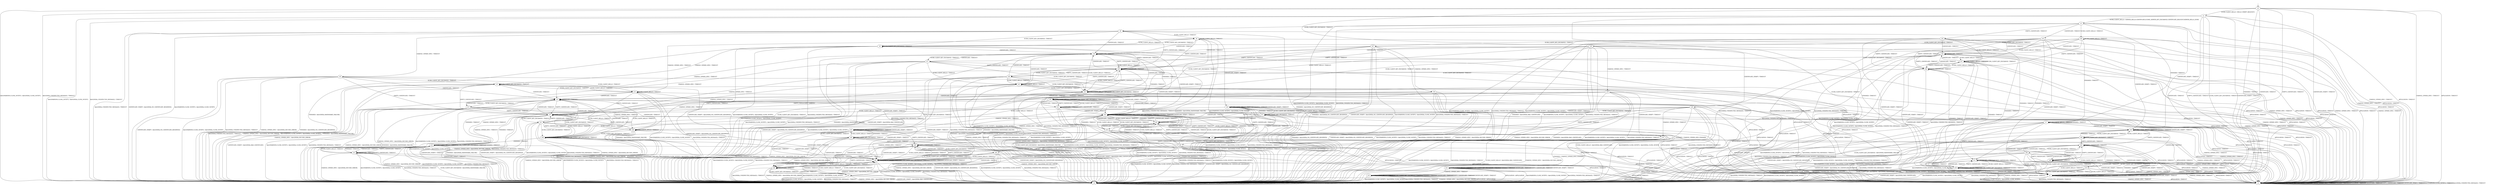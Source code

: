 digraph h7 {
s0 [label="s0"];
s1 [label="s1"];
s2 [label="s2"];
s3 [label="s3"];
s4 [label="s4"];
s5 [label="s5"];
s6 [label="s6"];
s7 [label="s7"];
s23 [label="s23"];
s34 [label="s34"];
s35 [label="s35"];
s56 [label="s56"];
s8 [label="s8"];
s9 [label="s9"];
s10 [label="s10"];
s11 [label="s11"];
s16 [label="s16"];
s26 [label="s26"];
s36 [label="s36"];
s44 [label="s44"];
s47 [label="s47"];
s48 [label="s48"];
s49 [label="s49"];
s57 [label="s57"];
s58 [label="s58"];
s61 [label="s61"];
s12 [label="s12"];
s13 [label="s13"];
s14 [label="s14"];
s17 [label="s17"];
s18 [label="s18"];
s20 [label="s20"];
s24 [label="s24"];
s29 [label="s29"];
s30 [label="s30"];
s37 [label="s37"];
s41 [label="s41"];
s42 [label="s42"];
s50 [label="s50"];
s54 [label="s54"];
s55 [label="s55"];
s64 [label="s64"];
s15 [label="s15"];
s19 [label="s19"];
s22 [label="s22"];
s25 [label="s25"];
s27 [label="s27"];
s31 [label="s31"];
s32 [label="s32"];
s38 [label="s38"];
s39 [label="s39"];
s43 [label="s43"];
s45 [label="s45"];
s51 [label="s51"];
s59 [label="s59"];
s21 [label="s21"];
s28 [label="s28"];
s33 [label="s33"];
s40 [label="s40"];
s46 [label="s46"];
s52 [label="s52"];
s60 [label="s60"];
s62 [label="s62"];
s53 [label="s53"];
s63 [label="s63"];
s0 -> s1 [label="ECDH_CLIENT_HELLO / HELLO_VERIFY_REQUEST+"];
s0 -> s2 [label="ECDH_CLIENT_KEY_EXCHANGE / TIMEOUT"];
s0 -> s3 [label="CHANGE_CIPHER_SPEC / TIMEOUT"];
s0 -> s2 [label="FINISHED / TIMEOUT"];
s0 -> s3 [label="APPLICATION / TIMEOUT"];
s0 -> s2 [label="CERTIFICATE / TIMEOUT"];
s0 -> s2 [label="EMPTY_CERTIFICATE / TIMEOUT"];
s0 -> s2 [label="CERTIFICATE_VERIFY / TIMEOUT"];
s0 -> s4 [label="Alert(WARNING,CLOSE_NOTIFY) / Alert(FATAL,CLOSE_NOTIFY)"];
s0 -> s4 [label="Alert(FATAL,UNEXPECTED_MESSAGE) / TIMEOUT"];
s1 -> s5 [label="ECDH_CLIENT_HELLO / SERVER_HELLO,CERTIFICATE,ECDHE_SERVER_KEY_EXCHANGE,CERTIFICATE_REQUEST,SERVER_HELLO_DONE"];
s1 -> s2 [label="ECDH_CLIENT_KEY_EXCHANGE / TIMEOUT"];
s1 -> s3 [label="CHANGE_CIPHER_SPEC / TIMEOUT"];
s1 -> s2 [label="FINISHED / TIMEOUT"];
s1 -> s3 [label="APPLICATION / TIMEOUT"];
s1 -> s2 [label="CERTIFICATE / TIMEOUT"];
s1 -> s2 [label="EMPTY_CERTIFICATE / TIMEOUT"];
s1 -> s2 [label="CERTIFICATE_VERIFY / TIMEOUT"];
s1 -> s4 [label="Alert(WARNING,CLOSE_NOTIFY) / Alert(FATAL,CLOSE_NOTIFY)"];
s1 -> s4 [label="Alert(FATAL,UNEXPECTED_MESSAGE) / TIMEOUT"];
s2 -> s2 [label="ECDH_CLIENT_HELLO / TIMEOUT"];
s2 -> s2 [label="ECDH_CLIENT_KEY_EXCHANGE / TIMEOUT"];
s2 -> s3 [label="CHANGE_CIPHER_SPEC / TIMEOUT"];
s2 -> s2 [label="FINISHED / TIMEOUT"];
s2 -> s3 [label="APPLICATION / TIMEOUT"];
s2 -> s2 [label="CERTIFICATE / TIMEOUT"];
s2 -> s2 [label="EMPTY_CERTIFICATE / TIMEOUT"];
s2 -> s2 [label="CERTIFICATE_VERIFY / TIMEOUT"];
s2 -> s4 [label="Alert(WARNING,CLOSE_NOTIFY) / Alert(FATAL,CLOSE_NOTIFY)"];
s2 -> s4 [label="Alert(FATAL,UNEXPECTED_MESSAGE) / TIMEOUT"];
s3 -> s3 [label="ECDH_CLIENT_HELLO / TIMEOUT"];
s3 -> s3 [label="ECDH_CLIENT_KEY_EXCHANGE / TIMEOUT"];
s3 -> s3 [label="CHANGE_CIPHER_SPEC / TIMEOUT"];
s3 -> s3 [label="FINISHED / TIMEOUT"];
s3 -> s3 [label="APPLICATION / TIMEOUT"];
s3 -> s3 [label="CERTIFICATE / TIMEOUT"];
s3 -> s3 [label="EMPTY_CERTIFICATE / TIMEOUT"];
s3 -> s3 [label="CERTIFICATE_VERIFY / TIMEOUT"];
s3 -> s3 [label="Alert(WARNING,CLOSE_NOTIFY) / TIMEOUT"];
s3 -> s3 [label="Alert(FATAL,UNEXPECTED_MESSAGE) / TIMEOUT"];
s4 -> s4 [label="ECDH_CLIENT_HELLO / SOCKET_CLOSED"];
s4 -> s4 [label="ECDH_CLIENT_KEY_EXCHANGE / SOCKET_CLOSED"];
s4 -> s4 [label="CHANGE_CIPHER_SPEC / SOCKET_CLOSED"];
s4 -> s4 [label="FINISHED / SOCKET_CLOSED"];
s4 -> s4 [label="APPLICATION / SOCKET_CLOSED"];
s4 -> s4 [label="CERTIFICATE / SOCKET_CLOSED"];
s4 -> s4 [label="EMPTY_CERTIFICATE / SOCKET_CLOSED"];
s4 -> s4 [label="CERTIFICATE_VERIFY / SOCKET_CLOSED"];
s4 -> s4 [label="Alert(WARNING,CLOSE_NOTIFY) / SOCKET_CLOSED"];
s4 -> s4 [label="Alert(FATAL,UNEXPECTED_MESSAGE) / SOCKET_CLOSED"];
s5 -> s56 [label="ECDH_CLIENT_HELLO / TIMEOUT"];
s5 -> s6 [label="ECDH_CLIENT_KEY_EXCHANGE / TIMEOUT"];
s5 -> s3 [label="CHANGE_CIPHER_SPEC / TIMEOUT"];
s5 -> s7 [label="FINISHED / TIMEOUT"];
s5 -> s3 [label="APPLICATION / TIMEOUT"];
s5 -> s23 [label="CERTIFICATE / TIMEOUT"];
s5 -> s34 [label="EMPTY_CERTIFICATE / TIMEOUT"];
s5 -> s35 [label="CERTIFICATE_VERIFY / TIMEOUT"];
s5 -> s4 [label="Alert(WARNING,CLOSE_NOTIFY) / Alert(FATAL,CLOSE_NOTIFY)"];
s5 -> s4 [label="Alert(FATAL,UNEXPECTED_MESSAGE) / TIMEOUT"];
s6 -> s8 [label="ECDH_CLIENT_HELLO / TIMEOUT"];
s6 -> s9 [label="ECDH_CLIENT_KEY_EXCHANGE / TIMEOUT"];
s6 -> s10 [label="CHANGE_CIPHER_SPEC / TIMEOUT"];
s6 -> s4 [label="FINISHED / Alert(FATAL,NO_CERTIFICATE_RESERVED)"];
s6 -> s3 [label="APPLICATION / TIMEOUT"];
s6 -> s16 [label="CERTIFICATE / TIMEOUT"];
s6 -> s36 [label="EMPTY_CERTIFICATE / TIMEOUT"];
s6 -> s4 [label="CERTIFICATE_VERIFY / Alert(FATAL,NO_CERTIFICATE_RESERVED)"];
s6 -> s4 [label="Alert(WARNING,CLOSE_NOTIFY) / Alert(FATAL,CLOSE_NOTIFY)"];
s6 -> s4 [label="Alert(FATAL,UNEXPECTED_MESSAGE) / TIMEOUT"];
s7 -> s7 [label="ECDH_CLIENT_HELLO / TIMEOUT"];
s7 -> s4 [label="ECDH_CLIENT_KEY_EXCHANGE / Alert(FATAL,HANDSHAKE_FAILURE)"];
s7 -> s3 [label="CHANGE_CIPHER_SPEC / TIMEOUT"];
s7 -> s7 [label="FINISHED / TIMEOUT"];
s7 -> s3 [label="APPLICATION / TIMEOUT"];
s7 -> s11 [label="CERTIFICATE / TIMEOUT"];
s7 -> s11 [label="EMPTY_CERTIFICATE / TIMEOUT"];
s7 -> s35 [label="CERTIFICATE_VERIFY / TIMEOUT"];
s7 -> s4 [label="Alert(WARNING,CLOSE_NOTIFY) / Alert(FATAL,CLOSE_NOTIFY)"];
s7 -> s4 [label="Alert(FATAL,UNEXPECTED_MESSAGE) / TIMEOUT"];
s23 -> s57 [label="ECDH_CLIENT_HELLO / TIMEOUT"];
s23 -> s26 [label="ECDH_CLIENT_KEY_EXCHANGE / TIMEOUT"];
s23 -> s3 [label="CHANGE_CIPHER_SPEC / TIMEOUT"];
s23 -> s18 [label="FINISHED / TIMEOUT"];
s23 -> s3 [label="APPLICATION / TIMEOUT"];
s23 -> s44 [label="CERTIFICATE / TIMEOUT"];
s23 -> s58 [label="EMPTY_CERTIFICATE / TIMEOUT"];
s23 -> s2 [label="CERTIFICATE_VERIFY / TIMEOUT"];
s23 -> s4 [label="Alert(WARNING,CLOSE_NOTIFY) / Alert(FATAL,CLOSE_NOTIFY)"];
s23 -> s4 [label="Alert(FATAL,UNEXPECTED_MESSAGE) / TIMEOUT"];
s34 -> s57 [label="ECDH_CLIENT_HELLO / TIMEOUT"];
s34 -> s47 [label="ECDH_CLIENT_KEY_EXCHANGE / TIMEOUT"];
s34 -> s3 [label="CHANGE_CIPHER_SPEC / TIMEOUT"];
s34 -> s18 [label="FINISHED / TIMEOUT"];
s34 -> s3 [label="APPLICATION / TIMEOUT"];
s34 -> s44 [label="CERTIFICATE / TIMEOUT"];
s34 -> s58 [label="EMPTY_CERTIFICATE / TIMEOUT"];
s34 -> s2 [label="CERTIFICATE_VERIFY / TIMEOUT"];
s34 -> s4 [label="Alert(WARNING,CLOSE_NOTIFY) / Alert(FATAL,CLOSE_NOTIFY)"];
s34 -> s4 [label="Alert(FATAL,UNEXPECTED_MESSAGE) / TIMEOUT"];
s35 -> s35 [label="ECDH_CLIENT_HELLO / TIMEOUT"];
s35 -> s48 [label="ECDH_CLIENT_KEY_EXCHANGE / TIMEOUT"];
s35 -> s3 [label="CHANGE_CIPHER_SPEC / TIMEOUT"];
s35 -> s35 [label="FINISHED / TIMEOUT"];
s35 -> s3 [label="APPLICATION / TIMEOUT"];
s35 -> s49 [label="CERTIFICATE / TIMEOUT"];
s35 -> s61 [label="EMPTY_CERTIFICATE / TIMEOUT"];
s35 -> s35 [label="CERTIFICATE_VERIFY / TIMEOUT"];
s35 -> s4 [label="Alert(WARNING,CLOSE_NOTIFY) / Alert(FATAL,CLOSE_NOTIFY)"];
s35 -> s4 [label="Alert(FATAL,UNEXPECTED_MESSAGE) / TIMEOUT"];
s56 -> s56 [label="ECDH_CLIENT_HELLO / TIMEOUT"];
s56 -> s9 [label="ECDH_CLIENT_KEY_EXCHANGE / TIMEOUT"];
s56 -> s3 [label="CHANGE_CIPHER_SPEC / TIMEOUT"];
s56 -> s7 [label="FINISHED / TIMEOUT"];
s56 -> s3 [label="APPLICATION / TIMEOUT"];
s56 -> s44 [label="CERTIFICATE / TIMEOUT"];
s56 -> s58 [label="EMPTY_CERTIFICATE / TIMEOUT"];
s56 -> s35 [label="CERTIFICATE_VERIFY / TIMEOUT"];
s56 -> s4 [label="Alert(WARNING,CLOSE_NOTIFY) / Alert(FATAL,CLOSE_NOTIFY)"];
s56 -> s4 [label="Alert(FATAL,UNEXPECTED_MESSAGE) / TIMEOUT"];
s8 -> s8 [label="ECDH_CLIENT_HELLO / TIMEOUT"];
s8 -> s9 [label="ECDH_CLIENT_KEY_EXCHANGE / TIMEOUT"];
s8 -> s12 [label="CHANGE_CIPHER_SPEC / TIMEOUT"];
s8 -> s4 [label="FINISHED / Alert(FATAL,HANDSHAKE_FAILURE)"];
s8 -> s3 [label="APPLICATION / TIMEOUT"];
s8 -> s16 [label="CERTIFICATE / TIMEOUT"];
s8 -> s36 [label="EMPTY_CERTIFICATE / TIMEOUT"];
s8 -> s24 [label="CERTIFICATE_VERIFY / TIMEOUT"];
s8 -> s4 [label="Alert(WARNING,CLOSE_NOTIFY) / Alert(FATAL,CLOSE_NOTIFY)"];
s8 -> s4 [label="Alert(FATAL,UNEXPECTED_MESSAGE) / TIMEOUT"];
s9 -> s8 [label="ECDH_CLIENT_HELLO / TIMEOUT"];
s9 -> s9 [label="ECDH_CLIENT_KEY_EXCHANGE / TIMEOUT"];
s9 -> s13 [label="CHANGE_CIPHER_SPEC / TIMEOUT"];
s9 -> s4 [label="FINISHED / Alert(FATAL,HANDSHAKE_FAILURE)"];
s9 -> s3 [label="APPLICATION / TIMEOUT"];
s9 -> s16 [label="CERTIFICATE / TIMEOUT"];
s9 -> s36 [label="EMPTY_CERTIFICATE / TIMEOUT"];
s9 -> s4 [label="CERTIFICATE_VERIFY / Alert(FATAL,NO_CERTIFICATE_RESERVED)"];
s9 -> s4 [label="Alert(WARNING,CLOSE_NOTIFY) / Alert(FATAL,CLOSE_NOTIFY)"];
s9 -> s4 [label="Alert(FATAL,UNEXPECTED_MESSAGE) / TIMEOUT"];
s10 -> s12 [label="ECDH_CLIENT_HELLO / TIMEOUT"];
s10 -> s13 [label="ECDH_CLIENT_KEY_EXCHANGE / TIMEOUT"];
s10 -> s4 [label="CHANGE_CIPHER_SPEC / Alert(FATAL,DECODE_ERROR)"];
s10 -> s4 [label="FINISHED / Alert(FATAL,NO_CERTIFICATE_RESERVED)"];
s10 -> s3 [label="APPLICATION / TIMEOUT"];
s10 -> s14 [label="CERTIFICATE / TIMEOUT"];
s10 -> s37 [label="EMPTY_CERTIFICATE / TIMEOUT"];
s10 -> s4 [label="CERTIFICATE_VERIFY / Alert(FATAL,NO_CERTIFICATE_RESERVED)"];
s10 -> s4 [label="Alert(WARNING,CLOSE_NOTIFY) / Alert(FATAL,CLOSE_NOTIFY)"];
s10 -> s4 [label="Alert(FATAL,UNEXPECTED_MESSAGE) / TIMEOUT"];
s11 -> s18 [label="ECDH_CLIENT_HELLO / TIMEOUT"];
s11 -> s4 [label="ECDH_CLIENT_KEY_EXCHANGE / Alert(FATAL,HANDSHAKE_FAILURE)"];
s11 -> s3 [label="CHANGE_CIPHER_SPEC / TIMEOUT"];
s11 -> s18 [label="FINISHED / TIMEOUT"];
s11 -> s3 [label="APPLICATION / TIMEOUT"];
s11 -> s11 [label="CERTIFICATE / TIMEOUT"];
s11 -> s11 [label="EMPTY_CERTIFICATE / TIMEOUT"];
s11 -> s2 [label="CERTIFICATE_VERIFY / TIMEOUT"];
s11 -> s4 [label="Alert(WARNING,CLOSE_NOTIFY) / Alert(FATAL,CLOSE_NOTIFY)"];
s11 -> s4 [label="Alert(FATAL,UNEXPECTED_MESSAGE) / TIMEOUT"];
s16 -> s41 [label="ECDH_CLIENT_HELLO / TIMEOUT"];
s16 -> s17 [label="ECDH_CLIENT_KEY_EXCHANGE / TIMEOUT"];
s16 -> s14 [label="CHANGE_CIPHER_SPEC / TIMEOUT"];
s16 -> s20 [label="FINISHED / TIMEOUT"];
s16 -> s3 [label="APPLICATION / TIMEOUT"];
s16 -> s16 [label="CERTIFICATE / TIMEOUT"];
s16 -> s36 [label="EMPTY_CERTIFICATE / TIMEOUT"];
s16 -> s42 [label="CERTIFICATE_VERIFY / TIMEOUT"];
s16 -> s4 [label="Alert(WARNING,CLOSE_NOTIFY) / Alert(FATAL,CLOSE_NOTIFY)"];
s16 -> s4 [label="Alert(FATAL,UNEXPECTED_MESSAGE) / TIMEOUT"];
s26 -> s43 [label="ECDH_CLIENT_HELLO / TIMEOUT"];
s26 -> s41 [label="ECDH_CLIENT_KEY_EXCHANGE / TIMEOUT"];
s26 -> s29 [label="CHANGE_CIPHER_SPEC / TIMEOUT"];
s26 -> s4 [label="FINISHED / Alert(FATAL,BAD_CERTIFICATE)"];
s26 -> s3 [label="APPLICATION / TIMEOUT"];
s26 -> s16 [label="CERTIFICATE / TIMEOUT"];
s26 -> s36 [label="EMPTY_CERTIFICATE / TIMEOUT"];
s26 -> s30 [label="CERTIFICATE_VERIFY / TIMEOUT"];
s26 -> s4 [label="Alert(WARNING,CLOSE_NOTIFY) / Alert(FATAL,CLOSE_NOTIFY)"];
s26 -> s4 [label="Alert(FATAL,UNEXPECTED_MESSAGE) / TIMEOUT"];
s36 -> s41 [label="ECDH_CLIENT_HELLO / TIMEOUT"];
s36 -> s50 [label="ECDH_CLIENT_KEY_EXCHANGE / TIMEOUT"];
s36 -> s37 [label="CHANGE_CIPHER_SPEC / TIMEOUT"];
s36 -> s20 [label="FINISHED / TIMEOUT"];
s36 -> s3 [label="APPLICATION / TIMEOUT"];
s36 -> s16 [label="CERTIFICATE / TIMEOUT"];
s36 -> s36 [label="EMPTY_CERTIFICATE / TIMEOUT"];
s36 -> s42 [label="CERTIFICATE_VERIFY / TIMEOUT"];
s36 -> s4 [label="Alert(WARNING,CLOSE_NOTIFY) / Alert(FATAL,CLOSE_NOTIFY)"];
s36 -> s4 [label="Alert(FATAL,UNEXPECTED_MESSAGE) / TIMEOUT"];
s44 -> s57 [label="ECDH_CLIENT_HELLO / TIMEOUT"];
s44 -> s17 [label="ECDH_CLIENT_KEY_EXCHANGE / TIMEOUT"];
s44 -> s3 [label="CHANGE_CIPHER_SPEC / TIMEOUT"];
s44 -> s18 [label="FINISHED / TIMEOUT"];
s44 -> s3 [label="APPLICATION / TIMEOUT"];
s44 -> s44 [label="CERTIFICATE / TIMEOUT"];
s44 -> s58 [label="EMPTY_CERTIFICATE / TIMEOUT"];
s44 -> s2 [label="CERTIFICATE_VERIFY / TIMEOUT"];
s44 -> s4 [label="Alert(WARNING,CLOSE_NOTIFY) / Alert(FATAL,CLOSE_NOTIFY)"];
s44 -> s4 [label="Alert(FATAL,UNEXPECTED_MESSAGE) / TIMEOUT"];
s47 -> s43 [label="ECDH_CLIENT_HELLO / TIMEOUT"];
s47 -> s41 [label="ECDH_CLIENT_KEY_EXCHANGE / TIMEOUT"];
s47 -> s54 [label="CHANGE_CIPHER_SPEC / TIMEOUT"];
s47 -> s4 [label="FINISHED / Alert(FATAL,NO_CERTIFICATE_RESERVED)"];
s47 -> s3 [label="APPLICATION / TIMEOUT"];
s47 -> s16 [label="CERTIFICATE / TIMEOUT"];
s47 -> s36 [label="EMPTY_CERTIFICATE / TIMEOUT"];
s47 -> s4 [label="CERTIFICATE_VERIFY / Alert(FATAL,NO_CERTIFICATE_RESERVED)"];
s47 -> s4 [label="Alert(WARNING,CLOSE_NOTIFY) / Alert(FATAL,CLOSE_NOTIFY)"];
s47 -> s4 [label="Alert(FATAL,UNEXPECTED_MESSAGE) / TIMEOUT"];
s48 -> s35 [label="ECDH_CLIENT_HELLO / TIMEOUT"];
s48 -> s48 [label="ECDH_CLIENT_KEY_EXCHANGE / TIMEOUT"];
s48 -> s3 [label="CHANGE_CIPHER_SPEC / TIMEOUT"];
s48 -> s35 [label="FINISHED / TIMEOUT"];
s48 -> s3 [label="APPLICATION / TIMEOUT"];
s48 -> s49 [label="CERTIFICATE / TIMEOUT"];
s48 -> s61 [label="EMPTY_CERTIFICATE / TIMEOUT"];
s48 -> s4 [label="CERTIFICATE_VERIFY / Alert(FATAL,NO_CERTIFICATE_RESERVED)"];
s48 -> s4 [label="Alert(WARNING,CLOSE_NOTIFY) / Alert(FATAL,CLOSE_NOTIFY)"];
s48 -> s4 [label="Alert(FATAL,UNEXPECTED_MESSAGE) / TIMEOUT"];
s49 -> s2 [label="ECDH_CLIENT_HELLO / TIMEOUT"];
s49 -> s55 [label="ECDH_CLIENT_KEY_EXCHANGE / TIMEOUT"];
s49 -> s3 [label="CHANGE_CIPHER_SPEC / TIMEOUT"];
s49 -> s2 [label="FINISHED / TIMEOUT"];
s49 -> s3 [label="APPLICATION / TIMEOUT"];
s49 -> s49 [label="CERTIFICATE / TIMEOUT"];
s49 -> s61 [label="EMPTY_CERTIFICATE / TIMEOUT"];
s49 -> s2 [label="CERTIFICATE_VERIFY / TIMEOUT"];
s49 -> s4 [label="Alert(WARNING,CLOSE_NOTIFY) / Alert(FATAL,CLOSE_NOTIFY)"];
s49 -> s4 [label="Alert(FATAL,UNEXPECTED_MESSAGE) / TIMEOUT"];
s57 -> s57 [label="ECDH_CLIENT_HELLO / TIMEOUT"];
s57 -> s57 [label="ECDH_CLIENT_KEY_EXCHANGE / TIMEOUT"];
s57 -> s3 [label="CHANGE_CIPHER_SPEC / TIMEOUT"];
s57 -> s18 [label="FINISHED / TIMEOUT"];
s57 -> s3 [label="APPLICATION / TIMEOUT"];
s57 -> s44 [label="CERTIFICATE / TIMEOUT"];
s57 -> s58 [label="EMPTY_CERTIFICATE / TIMEOUT"];
s57 -> s2 [label="CERTIFICATE_VERIFY / TIMEOUT"];
s57 -> s4 [label="Alert(WARNING,CLOSE_NOTIFY) / Alert(FATAL,CLOSE_NOTIFY)"];
s57 -> s4 [label="Alert(FATAL,UNEXPECTED_MESSAGE) / TIMEOUT"];
s58 -> s57 [label="ECDH_CLIENT_HELLO / TIMEOUT"];
s58 -> s50 [label="ECDH_CLIENT_KEY_EXCHANGE / TIMEOUT"];
s58 -> s3 [label="CHANGE_CIPHER_SPEC / TIMEOUT"];
s58 -> s18 [label="FINISHED / TIMEOUT"];
s58 -> s3 [label="APPLICATION / TIMEOUT"];
s58 -> s44 [label="CERTIFICATE / TIMEOUT"];
s58 -> s58 [label="EMPTY_CERTIFICATE / TIMEOUT"];
s58 -> s2 [label="CERTIFICATE_VERIFY / TIMEOUT"];
s58 -> s4 [label="Alert(WARNING,CLOSE_NOTIFY) / Alert(FATAL,CLOSE_NOTIFY)"];
s58 -> s4 [label="Alert(FATAL,UNEXPECTED_MESSAGE) / TIMEOUT"];
s61 -> s2 [label="ECDH_CLIENT_HELLO / TIMEOUT"];
s61 -> s64 [label="ECDH_CLIENT_KEY_EXCHANGE / TIMEOUT"];
s61 -> s3 [label="CHANGE_CIPHER_SPEC / TIMEOUT"];
s61 -> s2 [label="FINISHED / TIMEOUT"];
s61 -> s3 [label="APPLICATION / TIMEOUT"];
s61 -> s49 [label="CERTIFICATE / TIMEOUT"];
s61 -> s61 [label="EMPTY_CERTIFICATE / TIMEOUT"];
s61 -> s2 [label="CERTIFICATE_VERIFY / TIMEOUT"];
s61 -> s4 [label="Alert(WARNING,CLOSE_NOTIFY) / Alert(FATAL,CLOSE_NOTIFY)"];
s61 -> s4 [label="Alert(FATAL,UNEXPECTED_MESSAGE) / TIMEOUT"];
s12 -> s12 [label="ECDH_CLIENT_HELLO / TIMEOUT"];
s12 -> s13 [label="ECDH_CLIENT_KEY_EXCHANGE / TIMEOUT"];
s12 -> s4 [label="CHANGE_CIPHER_SPEC / Alert(FATAL,DECODE_ERROR)"];
s12 -> s4 [label="FINISHED / Alert(FATAL,HANDSHAKE_FAILURE)"];
s12 -> s3 [label="APPLICATION / TIMEOUT"];
s12 -> s14 [label="CERTIFICATE / TIMEOUT"];
s12 -> s37 [label="EMPTY_CERTIFICATE / TIMEOUT"];
s12 -> s25 [label="CERTIFICATE_VERIFY / TIMEOUT"];
s12 -> s4 [label="Alert(WARNING,CLOSE_NOTIFY) / Alert(FATAL,CLOSE_NOTIFY)"];
s12 -> s4 [label="Alert(FATAL,UNEXPECTED_MESSAGE) / TIMEOUT"];
s13 -> s12 [label="ECDH_CLIENT_HELLO / TIMEOUT"];
s13 -> s13 [label="ECDH_CLIENT_KEY_EXCHANGE / TIMEOUT"];
s13 -> s4 [label="CHANGE_CIPHER_SPEC / Alert(FATAL,DECODE_ERROR)"];
s13 -> s4 [label="FINISHED / Alert(FATAL,HANDSHAKE_FAILURE)"];
s13 -> s3 [label="APPLICATION / TIMEOUT"];
s13 -> s14 [label="CERTIFICATE / TIMEOUT"];
s13 -> s37 [label="EMPTY_CERTIFICATE / TIMEOUT"];
s13 -> s4 [label="CERTIFICATE_VERIFY / Alert(FATAL,NO_CERTIFICATE_RESERVED)"];
s13 -> s4 [label="Alert(WARNING,CLOSE_NOTIFY) / Alert(FATAL,CLOSE_NOTIFY)"];
s13 -> s4 [label="Alert(FATAL,UNEXPECTED_MESSAGE) / TIMEOUT"];
s14 -> s38 [label="ECDH_CLIENT_HELLO / TIMEOUT"];
s14 -> s15 [label="ECDH_CLIENT_KEY_EXCHANGE / TIMEOUT"];
s14 -> s4 [label="CHANGE_CIPHER_SPEC / Alert(FATAL,DECODE_ERROR)"];
s14 -> s19 [label="FINISHED / TIMEOUT"];
s14 -> s3 [label="APPLICATION / TIMEOUT"];
s14 -> s14 [label="CERTIFICATE / TIMEOUT"];
s14 -> s37 [label="EMPTY_CERTIFICATE / TIMEOUT"];
s14 -> s39 [label="CERTIFICATE_VERIFY / TIMEOUT"];
s14 -> s4 [label="Alert(WARNING,CLOSE_NOTIFY) / Alert(FATAL,CLOSE_NOTIFY)"];
s14 -> s4 [label="Alert(FATAL,UNEXPECTED_MESSAGE) / TIMEOUT"];
s17 -> s43 [label="ECDH_CLIENT_HELLO / TIMEOUT"];
s17 -> s41 [label="ECDH_CLIENT_KEY_EXCHANGE / TIMEOUT"];
s17 -> s15 [label="CHANGE_CIPHER_SPEC / TIMEOUT"];
s17 -> s4 [label="FINISHED / Alert(FATAL,HANDSHAKE_FAILURE)"];
s17 -> s3 [label="APPLICATION / TIMEOUT"];
s17 -> s16 [label="CERTIFICATE / TIMEOUT"];
s17 -> s36 [label="EMPTY_CERTIFICATE / TIMEOUT"];
s17 -> s4 [label="CERTIFICATE_VERIFY / Alert(FATAL,BAD_CERTIFICATE)"];
s17 -> s4 [label="Alert(WARNING,CLOSE_NOTIFY) / Alert(FATAL,CLOSE_NOTIFY)"];
s17 -> s4 [label="Alert(FATAL,UNEXPECTED_MESSAGE) / TIMEOUT"];
s18 -> s18 [label="ECDH_CLIENT_HELLO / TIMEOUT"];
s18 -> s18 [label="ECDH_CLIENT_KEY_EXCHANGE / TIMEOUT"];
s18 -> s3 [label="CHANGE_CIPHER_SPEC / TIMEOUT"];
s18 -> s18 [label="FINISHED / TIMEOUT"];
s18 -> s3 [label="APPLICATION / TIMEOUT"];
s18 -> s11 [label="CERTIFICATE / TIMEOUT"];
s18 -> s11 [label="EMPTY_CERTIFICATE / TIMEOUT"];
s18 -> s2 [label="CERTIFICATE_VERIFY / TIMEOUT"];
s18 -> s4 [label="Alert(WARNING,CLOSE_NOTIFY) / Alert(FATAL,CLOSE_NOTIFY)"];
s18 -> s4 [label="Alert(FATAL,UNEXPECTED_MESSAGE) / TIMEOUT"];
s20 -> s20 [label="ECDH_CLIENT_HELLO / TIMEOUT"];
s20 -> s20 [label="ECDH_CLIENT_KEY_EXCHANGE / TIMEOUT"];
s20 -> s19 [label="CHANGE_CIPHER_SPEC / TIMEOUT"];
s20 -> s20 [label="FINISHED / TIMEOUT"];
s20 -> s3 [label="APPLICATION / TIMEOUT"];
s20 -> s22 [label="CERTIFICATE / TIMEOUT"];
s20 -> s22 [label="EMPTY_CERTIFICATE / TIMEOUT"];
s20 -> s42 [label="CERTIFICATE_VERIFY / TIMEOUT"];
s20 -> s4 [label="Alert(WARNING,CLOSE_NOTIFY) / Alert(FATAL,CLOSE_NOTIFY)"];
s20 -> s4 [label="Alert(FATAL,UNEXPECTED_MESSAGE) / TIMEOUT"];
s24 -> s24 [label="ECDH_CLIENT_HELLO / TIMEOUT"];
s24 -> s27 [label="ECDH_CLIENT_KEY_EXCHANGE / TIMEOUT"];
s24 -> s25 [label="CHANGE_CIPHER_SPEC / TIMEOUT"];
s24 -> s24 [label="FINISHED / TIMEOUT"];
s24 -> s3 [label="APPLICATION / TIMEOUT"];
s24 -> s45 [label="CERTIFICATE / TIMEOUT"];
s24 -> s59 [label="EMPTY_CERTIFICATE / TIMEOUT"];
s24 -> s24 [label="CERTIFICATE_VERIFY / TIMEOUT"];
s24 -> s4 [label="Alert(WARNING,CLOSE_NOTIFY) / Alert(FATAL,CLOSE_NOTIFY)"];
s24 -> s4 [label="Alert(FATAL,UNEXPECTED_MESSAGE) / TIMEOUT"];
s29 -> s40 [label="ECDH_CLIENT_HELLO / TIMEOUT"];
s29 -> s38 [label="ECDH_CLIENT_KEY_EXCHANGE / TIMEOUT"];
s29 -> s4 [label="CHANGE_CIPHER_SPEC / Alert(FATAL,DECODE_ERROR)"];
s29 -> s4 [label="FINISHED / Alert(FATAL,BAD_CERTIFICATE)"];
s29 -> s3 [label="APPLICATION / TIMEOUT"];
s29 -> s14 [label="CERTIFICATE / TIMEOUT"];
s29 -> s37 [label="EMPTY_CERTIFICATE / TIMEOUT"];
s29 -> s31 [label="CERTIFICATE_VERIFY / TIMEOUT"];
s29 -> s4 [label="Alert(WARNING,CLOSE_NOTIFY) / Alert(FATAL,CLOSE_NOTIFY)"];
s29 -> s4 [label="Alert(FATAL,UNEXPECTED_MESSAGE) / TIMEOUT"];
s30 -> s4 [label="ECDH_CLIENT_HELLO / Alert(FATAL,BAD_CERTIFICATE)"];
s30 -> s42 [label="ECDH_CLIENT_KEY_EXCHANGE / TIMEOUT"];
s30 -> s31 [label="CHANGE_CIPHER_SPEC / TIMEOUT"];
s30 -> s32 [label="FINISHED / CHANGE_CIPHER_SPEC,FINISHED"];
s30 -> s3 [label="APPLICATION / TIMEOUT"];
s30 -> s45 [label="CERTIFICATE / TIMEOUT"];
s30 -> s59 [label="EMPTY_CERTIFICATE / TIMEOUT"];
s30 -> s42 [label="CERTIFICATE_VERIFY / TIMEOUT"];
s30 -> s4 [label="Alert(WARNING,CLOSE_NOTIFY) / Alert(FATAL,CLOSE_NOTIFY)"];
s30 -> s4 [label="Alert(FATAL,UNEXPECTED_MESSAGE) / TIMEOUT"];
s37 -> s38 [label="ECDH_CLIENT_HELLO / TIMEOUT"];
s37 -> s51 [label="ECDH_CLIENT_KEY_EXCHANGE / TIMEOUT"];
s37 -> s4 [label="CHANGE_CIPHER_SPEC / Alert(FATAL,DECODE_ERROR)"];
s37 -> s19 [label="FINISHED / TIMEOUT"];
s37 -> s3 [label="APPLICATION / TIMEOUT"];
s37 -> s14 [label="CERTIFICATE / TIMEOUT"];
s37 -> s37 [label="EMPTY_CERTIFICATE / TIMEOUT"];
s37 -> s39 [label="CERTIFICATE_VERIFY / TIMEOUT"];
s37 -> s4 [label="Alert(WARNING,CLOSE_NOTIFY) / Alert(FATAL,CLOSE_NOTIFY)"];
s37 -> s4 [label="Alert(FATAL,UNEXPECTED_MESSAGE) / TIMEOUT"];
s41 -> s41 [label="ECDH_CLIENT_HELLO / TIMEOUT"];
s41 -> s41 [label="ECDH_CLIENT_KEY_EXCHANGE / TIMEOUT"];
s41 -> s38 [label="CHANGE_CIPHER_SPEC / TIMEOUT"];
s41 -> s20 [label="FINISHED / TIMEOUT"];
s41 -> s3 [label="APPLICATION / TIMEOUT"];
s41 -> s16 [label="CERTIFICATE / TIMEOUT"];
s41 -> s36 [label="EMPTY_CERTIFICATE / TIMEOUT"];
s41 -> s42 [label="CERTIFICATE_VERIFY / TIMEOUT"];
s41 -> s4 [label="Alert(WARNING,CLOSE_NOTIFY) / Alert(FATAL,CLOSE_NOTIFY)"];
s41 -> s4 [label="Alert(FATAL,UNEXPECTED_MESSAGE) / TIMEOUT"];
s42 -> s42 [label="ECDH_CLIENT_HELLO / TIMEOUT"];
s42 -> s42 [label="ECDH_CLIENT_KEY_EXCHANGE / TIMEOUT"];
s42 -> s39 [label="CHANGE_CIPHER_SPEC / TIMEOUT"];
s42 -> s42 [label="FINISHED / TIMEOUT"];
s42 -> s3 [label="APPLICATION / TIMEOUT"];
s42 -> s45 [label="CERTIFICATE / TIMEOUT"];
s42 -> s59 [label="EMPTY_CERTIFICATE / TIMEOUT"];
s42 -> s42 [label="CERTIFICATE_VERIFY / TIMEOUT"];
s42 -> s4 [label="Alert(WARNING,CLOSE_NOTIFY) / Alert(FATAL,CLOSE_NOTIFY)"];
s42 -> s4 [label="Alert(FATAL,UNEXPECTED_MESSAGE) / TIMEOUT"];
s50 -> s43 [label="ECDH_CLIENT_HELLO / TIMEOUT"];
s50 -> s41 [label="ECDH_CLIENT_KEY_EXCHANGE / TIMEOUT"];
s50 -> s51 [label="CHANGE_CIPHER_SPEC / TIMEOUT"];
s50 -> s4 [label="FINISHED / Alert(FATAL,HANDSHAKE_FAILURE)"];
s50 -> s3 [label="APPLICATION / TIMEOUT"];
s50 -> s16 [label="CERTIFICATE / TIMEOUT"];
s50 -> s36 [label="EMPTY_CERTIFICATE / TIMEOUT"];
s50 -> s4 [label="CERTIFICATE_VERIFY / Alert(FATAL,NO_CERTIFICATE_RESERVED)"];
s50 -> s4 [label="Alert(WARNING,CLOSE_NOTIFY) / Alert(FATAL,CLOSE_NOTIFY)"];
s50 -> s4 [label="Alert(FATAL,UNEXPECTED_MESSAGE) / TIMEOUT"];
s54 -> s40 [label="ECDH_CLIENT_HELLO / TIMEOUT"];
s54 -> s38 [label="ECDH_CLIENT_KEY_EXCHANGE / TIMEOUT"];
s54 -> s4 [label="CHANGE_CIPHER_SPEC / Alert(FATAL,DECODE_ERROR)"];
s54 -> s4 [label="FINISHED / Alert(FATAL,NO_CERTIFICATE_RESERVED)"];
s54 -> s3 [label="APPLICATION / TIMEOUT"];
s54 -> s14 [label="CERTIFICATE / TIMEOUT"];
s54 -> s37 [label="EMPTY_CERTIFICATE / TIMEOUT"];
s54 -> s4 [label="CERTIFICATE_VERIFY / Alert(FATAL,NO_CERTIFICATE_RESERVED)"];
s54 -> s4 [label="Alert(WARNING,CLOSE_NOTIFY) / Alert(FATAL,CLOSE_NOTIFY)"];
s54 -> s4 [label="Alert(FATAL,UNEXPECTED_MESSAGE) / TIMEOUT"];
s55 -> s2 [label="ECDH_CLIENT_HELLO / TIMEOUT"];
s55 -> s2 [label="ECDH_CLIENT_KEY_EXCHANGE / TIMEOUT"];
s55 -> s3 [label="CHANGE_CIPHER_SPEC / TIMEOUT"];
s55 -> s2 [label="FINISHED / TIMEOUT"];
s55 -> s3 [label="APPLICATION / TIMEOUT"];
s55 -> s49 [label="CERTIFICATE / TIMEOUT"];
s55 -> s61 [label="EMPTY_CERTIFICATE / TIMEOUT"];
s55 -> s4 [label="CERTIFICATE_VERIFY / Alert(FATAL,BAD_CERTIFICATE)"];
s55 -> s4 [label="Alert(WARNING,CLOSE_NOTIFY) / Alert(FATAL,CLOSE_NOTIFY)"];
s55 -> s4 [label="Alert(FATAL,UNEXPECTED_MESSAGE) / TIMEOUT"];
s64 -> s2 [label="ECDH_CLIENT_HELLO / TIMEOUT"];
s64 -> s2 [label="ECDH_CLIENT_KEY_EXCHANGE / TIMEOUT"];
s64 -> s3 [label="CHANGE_CIPHER_SPEC / TIMEOUT"];
s64 -> s2 [label="FINISHED / TIMEOUT"];
s64 -> s3 [label="APPLICATION / TIMEOUT"];
s64 -> s49 [label="CERTIFICATE / TIMEOUT"];
s64 -> s61 [label="EMPTY_CERTIFICATE / TIMEOUT"];
s64 -> s4 [label="CERTIFICATE_VERIFY / Alert(FATAL,NO_CERTIFICATE_RESERVED)"];
s64 -> s4 [label="Alert(WARNING,CLOSE_NOTIFY) / Alert(FATAL,CLOSE_NOTIFY)"];
s64 -> s4 [label="Alert(FATAL,UNEXPECTED_MESSAGE) / TIMEOUT"];
s15 -> s40 [label="ECDH_CLIENT_HELLO / TIMEOUT"];
s15 -> s38 [label="ECDH_CLIENT_KEY_EXCHANGE / TIMEOUT"];
s15 -> s4 [label="CHANGE_CIPHER_SPEC / Alert(FATAL,DECODE_ERROR)"];
s15 -> s4 [label="FINISHED / Alert(FATAL,HANDSHAKE_FAILURE)"];
s15 -> s3 [label="APPLICATION / TIMEOUT"];
s15 -> s14 [label="CERTIFICATE / TIMEOUT"];
s15 -> s37 [label="EMPTY_CERTIFICATE / TIMEOUT"];
s15 -> s4 [label="CERTIFICATE_VERIFY / Alert(FATAL,BAD_CERTIFICATE)"];
s15 -> s4 [label="Alert(WARNING,CLOSE_NOTIFY) / Alert(FATAL,CLOSE_NOTIFY)"];
s15 -> s4 [label="Alert(FATAL,UNEXPECTED_MESSAGE) / TIMEOUT"];
s19 -> s19 [label="ECDH_CLIENT_HELLO / TIMEOUT"];
s19 -> s19 [label="ECDH_CLIENT_KEY_EXCHANGE / TIMEOUT"];
s19 -> s4 [label="CHANGE_CIPHER_SPEC / Alert(FATAL,DECODE_ERROR)"];
s19 -> s19 [label="FINISHED / TIMEOUT"];
s19 -> s3 [label="APPLICATION / TIMEOUT"];
s19 -> s21 [label="CERTIFICATE / TIMEOUT"];
s19 -> s21 [label="EMPTY_CERTIFICATE / TIMEOUT"];
s19 -> s39 [label="CERTIFICATE_VERIFY / TIMEOUT"];
s19 -> s4 [label="Alert(WARNING,CLOSE_NOTIFY) / Alert(FATAL,CLOSE_NOTIFY)"];
s19 -> s4 [label="Alert(FATAL,UNEXPECTED_MESSAGE) / TIMEOUT"];
s22 -> s20 [label="ECDH_CLIENT_HELLO / TIMEOUT"];
s22 -> s4 [label="ECDH_CLIENT_KEY_EXCHANGE / Alert(FATAL,HANDSHAKE_FAILURE)"];
s22 -> s21 [label="CHANGE_CIPHER_SPEC / TIMEOUT"];
s22 -> s20 [label="FINISHED / TIMEOUT"];
s22 -> s3 [label="APPLICATION / TIMEOUT"];
s22 -> s22 [label="CERTIFICATE / TIMEOUT"];
s22 -> s22 [label="EMPTY_CERTIFICATE / TIMEOUT"];
s22 -> s42 [label="CERTIFICATE_VERIFY / TIMEOUT"];
s22 -> s4 [label="Alert(WARNING,CLOSE_NOTIFY) / Alert(FATAL,CLOSE_NOTIFY)"];
s22 -> s4 [label="Alert(FATAL,UNEXPECTED_MESSAGE) / TIMEOUT"];
s25 -> s25 [label="ECDH_CLIENT_HELLO / TIMEOUT"];
s25 -> s28 [label="ECDH_CLIENT_KEY_EXCHANGE / TIMEOUT"];
s25 -> s4 [label="CHANGE_CIPHER_SPEC / Alert(FATAL,DECODE_ERROR)"];
s25 -> s25 [label="FINISHED / TIMEOUT"];
s25 -> s3 [label="APPLICATION / TIMEOUT"];
s25 -> s46 [label="CERTIFICATE / TIMEOUT"];
s25 -> s60 [label="EMPTY_CERTIFICATE / TIMEOUT"];
s25 -> s25 [label="CERTIFICATE_VERIFY / TIMEOUT"];
s25 -> s4 [label="Alert(WARNING,CLOSE_NOTIFY) / Alert(FATAL,CLOSE_NOTIFY)"];
s25 -> s4 [label="Alert(FATAL,UNEXPECTED_MESSAGE) / TIMEOUT"];
s27 -> s24 [label="ECDH_CLIENT_HELLO / TIMEOUT"];
s27 -> s27 [label="ECDH_CLIENT_KEY_EXCHANGE / TIMEOUT"];
s27 -> s28 [label="CHANGE_CIPHER_SPEC / TIMEOUT"];
s27 -> s24 [label="FINISHED / TIMEOUT"];
s27 -> s3 [label="APPLICATION / TIMEOUT"];
s27 -> s45 [label="CERTIFICATE / TIMEOUT"];
s27 -> s59 [label="EMPTY_CERTIFICATE / TIMEOUT"];
s27 -> s4 [label="CERTIFICATE_VERIFY / Alert(FATAL,NO_CERTIFICATE_RESERVED)"];
s27 -> s4 [label="Alert(WARNING,CLOSE_NOTIFY) / Alert(FATAL,CLOSE_NOTIFY)"];
s27 -> s4 [label="Alert(FATAL,UNEXPECTED_MESSAGE) / TIMEOUT"];
s31 -> s4 [label="ECDH_CLIENT_HELLO / Alert(FATAL,BAD_CERTIFICATE)"];
s31 -> s39 [label="ECDH_CLIENT_KEY_EXCHANGE / TIMEOUT"];
s31 -> s4 [label="CHANGE_CIPHER_SPEC / Alert(FATAL,DECODE_ERROR)"];
s31 -> s33 [label="FINISHED / CHANGE_CIPHER_SPEC,FINISHED"];
s31 -> s3 [label="APPLICATION / TIMEOUT"];
s31 -> s46 [label="CERTIFICATE / TIMEOUT"];
s31 -> s60 [label="EMPTY_CERTIFICATE / TIMEOUT"];
s31 -> s39 [label="CERTIFICATE_VERIFY / TIMEOUT"];
s31 -> s4 [label="Alert(WARNING,CLOSE_NOTIFY) / Alert(FATAL,CLOSE_NOTIFY)"];
s31 -> s4 [label="Alert(FATAL,UNEXPECTED_MESSAGE) / TIMEOUT"];
s32 -> s32 [label="ECDH_CLIENT_HELLO / TIMEOUT"];
s32 -> s32 [label="ECDH_CLIENT_KEY_EXCHANGE / TIMEOUT"];
s32 -> s33 [label="CHANGE_CIPHER_SPEC / TIMEOUT"];
s32 -> s32 [label="FINISHED / TIMEOUT"];
s32 -> s4 [label="APPLICATION / APPLICATION"];
s32 -> s32 [label="CERTIFICATE / TIMEOUT"];
s32 -> s32 [label="EMPTY_CERTIFICATE / TIMEOUT"];
s32 -> s32 [label="CERTIFICATE_VERIFY / TIMEOUT"];
s32 -> s4 [label="Alert(WARNING,CLOSE_NOTIFY) / Alert(FATAL,CLOSE_NOTIFY)"];
s32 -> s4 [label="Alert(FATAL,UNEXPECTED_MESSAGE) / TIMEOUT"];
s38 -> s38 [label="ECDH_CLIENT_HELLO / TIMEOUT"];
s38 -> s38 [label="ECDH_CLIENT_KEY_EXCHANGE / TIMEOUT"];
s38 -> s4 [label="CHANGE_CIPHER_SPEC / Alert(FATAL,DECODE_ERROR)"];
s38 -> s19 [label="FINISHED / TIMEOUT"];
s38 -> s3 [label="APPLICATION / TIMEOUT"];
s38 -> s14 [label="CERTIFICATE / TIMEOUT"];
s38 -> s37 [label="EMPTY_CERTIFICATE / TIMEOUT"];
s38 -> s39 [label="CERTIFICATE_VERIFY / TIMEOUT"];
s38 -> s4 [label="Alert(WARNING,CLOSE_NOTIFY) / Alert(FATAL,CLOSE_NOTIFY)"];
s38 -> s4 [label="Alert(FATAL,UNEXPECTED_MESSAGE) / TIMEOUT"];
s39 -> s39 [label="ECDH_CLIENT_HELLO / TIMEOUT"];
s39 -> s39 [label="ECDH_CLIENT_KEY_EXCHANGE / TIMEOUT"];
s39 -> s4 [label="CHANGE_CIPHER_SPEC / Alert(FATAL,DECODE_ERROR)"];
s39 -> s39 [label="FINISHED / TIMEOUT"];
s39 -> s3 [label="APPLICATION / TIMEOUT"];
s39 -> s46 [label="CERTIFICATE / TIMEOUT"];
s39 -> s60 [label="EMPTY_CERTIFICATE / TIMEOUT"];
s39 -> s39 [label="CERTIFICATE_VERIFY / TIMEOUT"];
s39 -> s4 [label="Alert(WARNING,CLOSE_NOTIFY) / Alert(FATAL,CLOSE_NOTIFY)"];
s39 -> s4 [label="Alert(FATAL,UNEXPECTED_MESSAGE) / TIMEOUT"];
s43 -> s43 [label="ECDH_CLIENT_HELLO / TIMEOUT"];
s43 -> s41 [label="ECDH_CLIENT_KEY_EXCHANGE / TIMEOUT"];
s43 -> s40 [label="CHANGE_CIPHER_SPEC / TIMEOUT"];
s43 -> s4 [label="FINISHED / Alert(FATAL,HANDSHAKE_FAILURE)"];
s43 -> s3 [label="APPLICATION / TIMEOUT"];
s43 -> s16 [label="CERTIFICATE / TIMEOUT"];
s43 -> s36 [label="EMPTY_CERTIFICATE / TIMEOUT"];
s43 -> s42 [label="CERTIFICATE_VERIFY / TIMEOUT"];
s43 -> s4 [label="Alert(WARNING,CLOSE_NOTIFY) / Alert(FATAL,CLOSE_NOTIFY)"];
s43 -> s4 [label="Alert(FATAL,UNEXPECTED_MESSAGE) / TIMEOUT"];
s45 -> s42 [label="ECDH_CLIENT_HELLO / TIMEOUT"];
s45 -> s52 [label="ECDH_CLIENT_KEY_EXCHANGE / TIMEOUT"];
s45 -> s46 [label="CHANGE_CIPHER_SPEC / TIMEOUT"];
s45 -> s42 [label="FINISHED / TIMEOUT"];
s45 -> s3 [label="APPLICATION / TIMEOUT"];
s45 -> s45 [label="CERTIFICATE / TIMEOUT"];
s45 -> s59 [label="EMPTY_CERTIFICATE / TIMEOUT"];
s45 -> s42 [label="CERTIFICATE_VERIFY / TIMEOUT"];
s45 -> s4 [label="Alert(WARNING,CLOSE_NOTIFY) / Alert(FATAL,CLOSE_NOTIFY)"];
s45 -> s4 [label="Alert(FATAL,UNEXPECTED_MESSAGE) / TIMEOUT"];
s51 -> s40 [label="ECDH_CLIENT_HELLO / TIMEOUT"];
s51 -> s38 [label="ECDH_CLIENT_KEY_EXCHANGE / TIMEOUT"];
s51 -> s4 [label="CHANGE_CIPHER_SPEC / Alert(FATAL,DECODE_ERROR)"];
s51 -> s4 [label="FINISHED / Alert(FATAL,HANDSHAKE_FAILURE)"];
s51 -> s3 [label="APPLICATION / TIMEOUT"];
s51 -> s14 [label="CERTIFICATE / TIMEOUT"];
s51 -> s37 [label="EMPTY_CERTIFICATE / TIMEOUT"];
s51 -> s4 [label="CERTIFICATE_VERIFY / Alert(FATAL,NO_CERTIFICATE_RESERVED)"];
s51 -> s4 [label="Alert(WARNING,CLOSE_NOTIFY) / Alert(FATAL,CLOSE_NOTIFY)"];
s51 -> s4 [label="Alert(FATAL,UNEXPECTED_MESSAGE) / TIMEOUT"];
s59 -> s42 [label="ECDH_CLIENT_HELLO / TIMEOUT"];
s59 -> s62 [label="ECDH_CLIENT_KEY_EXCHANGE / TIMEOUT"];
s59 -> s60 [label="CHANGE_CIPHER_SPEC / TIMEOUT"];
s59 -> s42 [label="FINISHED / TIMEOUT"];
s59 -> s3 [label="APPLICATION / TIMEOUT"];
s59 -> s45 [label="CERTIFICATE / TIMEOUT"];
s59 -> s59 [label="EMPTY_CERTIFICATE / TIMEOUT"];
s59 -> s42 [label="CERTIFICATE_VERIFY / TIMEOUT"];
s59 -> s4 [label="Alert(WARNING,CLOSE_NOTIFY) / Alert(FATAL,CLOSE_NOTIFY)"];
s59 -> s4 [label="Alert(FATAL,UNEXPECTED_MESSAGE) / TIMEOUT"];
s21 -> s19 [label="ECDH_CLIENT_HELLO / TIMEOUT"];
s21 -> s4 [label="ECDH_CLIENT_KEY_EXCHANGE / Alert(FATAL,HANDSHAKE_FAILURE)"];
s21 -> s4 [label="CHANGE_CIPHER_SPEC / Alert(FATAL,DECODE_ERROR)"];
s21 -> s19 [label="FINISHED / TIMEOUT"];
s21 -> s3 [label="APPLICATION / TIMEOUT"];
s21 -> s21 [label="CERTIFICATE / TIMEOUT"];
s21 -> s21 [label="EMPTY_CERTIFICATE / TIMEOUT"];
s21 -> s39 [label="CERTIFICATE_VERIFY / TIMEOUT"];
s21 -> s4 [label="Alert(WARNING,CLOSE_NOTIFY) / Alert(FATAL,CLOSE_NOTIFY)"];
s21 -> s4 [label="Alert(FATAL,UNEXPECTED_MESSAGE) / TIMEOUT"];
s28 -> s25 [label="ECDH_CLIENT_HELLO / TIMEOUT"];
s28 -> s28 [label="ECDH_CLIENT_KEY_EXCHANGE / TIMEOUT"];
s28 -> s4 [label="CHANGE_CIPHER_SPEC / Alert(FATAL,DECODE_ERROR)"];
s28 -> s25 [label="FINISHED / TIMEOUT"];
s28 -> s3 [label="APPLICATION / TIMEOUT"];
s28 -> s46 [label="CERTIFICATE / TIMEOUT"];
s28 -> s60 [label="EMPTY_CERTIFICATE / TIMEOUT"];
s28 -> s4 [label="CERTIFICATE_VERIFY / Alert(FATAL,NO_CERTIFICATE_RESERVED)"];
s28 -> s4 [label="Alert(WARNING,CLOSE_NOTIFY) / Alert(FATAL,CLOSE_NOTIFY)"];
s28 -> s4 [label="Alert(FATAL,UNEXPECTED_MESSAGE) / TIMEOUT"];
s33 -> s33 [label="ECDH_CLIENT_HELLO / TIMEOUT"];
s33 -> s33 [label="ECDH_CLIENT_KEY_EXCHANGE / TIMEOUT"];
s33 -> s4 [label="CHANGE_CIPHER_SPEC / Alert(FATAL,DECODE_ERROR)"];
s33 -> s33 [label="FINISHED / TIMEOUT"];
s33 -> s4 [label="APPLICATION / APPLICATION"];
s33 -> s33 [label="CERTIFICATE / TIMEOUT"];
s33 -> s33 [label="EMPTY_CERTIFICATE / TIMEOUT"];
s33 -> s33 [label="CERTIFICATE_VERIFY / TIMEOUT"];
s33 -> s4 [label="Alert(WARNING,CLOSE_NOTIFY) / Alert(FATAL,CLOSE_NOTIFY)"];
s33 -> s4 [label="Alert(FATAL,UNEXPECTED_MESSAGE) / TIMEOUT"];
s40 -> s40 [label="ECDH_CLIENT_HELLO / TIMEOUT"];
s40 -> s38 [label="ECDH_CLIENT_KEY_EXCHANGE / TIMEOUT"];
s40 -> s4 [label="CHANGE_CIPHER_SPEC / Alert(FATAL,DECODE_ERROR)"];
s40 -> s4 [label="FINISHED / Alert(FATAL,HANDSHAKE_FAILURE)"];
s40 -> s3 [label="APPLICATION / TIMEOUT"];
s40 -> s14 [label="CERTIFICATE / TIMEOUT"];
s40 -> s37 [label="EMPTY_CERTIFICATE / TIMEOUT"];
s40 -> s39 [label="CERTIFICATE_VERIFY / TIMEOUT"];
s40 -> s4 [label="Alert(WARNING,CLOSE_NOTIFY) / Alert(FATAL,CLOSE_NOTIFY)"];
s40 -> s4 [label="Alert(FATAL,UNEXPECTED_MESSAGE) / TIMEOUT"];
s46 -> s39 [label="ECDH_CLIENT_HELLO / TIMEOUT"];
s46 -> s53 [label="ECDH_CLIENT_KEY_EXCHANGE / TIMEOUT"];
s46 -> s4 [label="CHANGE_CIPHER_SPEC / Alert(FATAL,DECODE_ERROR)"];
s46 -> s39 [label="FINISHED / TIMEOUT"];
s46 -> s3 [label="APPLICATION / TIMEOUT"];
s46 -> s46 [label="CERTIFICATE / TIMEOUT"];
s46 -> s60 [label="EMPTY_CERTIFICATE / TIMEOUT"];
s46 -> s39 [label="CERTIFICATE_VERIFY / TIMEOUT"];
s46 -> s4 [label="Alert(WARNING,CLOSE_NOTIFY) / Alert(FATAL,CLOSE_NOTIFY)"];
s46 -> s4 [label="Alert(FATAL,UNEXPECTED_MESSAGE) / TIMEOUT"];
s52 -> s42 [label="ECDH_CLIENT_HELLO / TIMEOUT"];
s52 -> s42 [label="ECDH_CLIENT_KEY_EXCHANGE / TIMEOUT"];
s52 -> s53 [label="CHANGE_CIPHER_SPEC / TIMEOUT"];
s52 -> s42 [label="FINISHED / TIMEOUT"];
s52 -> s3 [label="APPLICATION / TIMEOUT"];
s52 -> s45 [label="CERTIFICATE / TIMEOUT"];
s52 -> s59 [label="EMPTY_CERTIFICATE / TIMEOUT"];
s52 -> s4 [label="CERTIFICATE_VERIFY / Alert(FATAL,BAD_CERTIFICATE)"];
s52 -> s4 [label="Alert(WARNING,CLOSE_NOTIFY) / Alert(FATAL,CLOSE_NOTIFY)"];
s52 -> s4 [label="Alert(FATAL,UNEXPECTED_MESSAGE) / TIMEOUT"];
s60 -> s39 [label="ECDH_CLIENT_HELLO / TIMEOUT"];
s60 -> s63 [label="ECDH_CLIENT_KEY_EXCHANGE / TIMEOUT"];
s60 -> s4 [label="CHANGE_CIPHER_SPEC / Alert(FATAL,DECODE_ERROR)"];
s60 -> s39 [label="FINISHED / TIMEOUT"];
s60 -> s3 [label="APPLICATION / TIMEOUT"];
s60 -> s46 [label="CERTIFICATE / TIMEOUT"];
s60 -> s60 [label="EMPTY_CERTIFICATE / TIMEOUT"];
s60 -> s39 [label="CERTIFICATE_VERIFY / TIMEOUT"];
s60 -> s4 [label="Alert(WARNING,CLOSE_NOTIFY) / Alert(FATAL,CLOSE_NOTIFY)"];
s60 -> s4 [label="Alert(FATAL,UNEXPECTED_MESSAGE) / TIMEOUT"];
s62 -> s42 [label="ECDH_CLIENT_HELLO / TIMEOUT"];
s62 -> s42 [label="ECDH_CLIENT_KEY_EXCHANGE / TIMEOUT"];
s62 -> s63 [label="CHANGE_CIPHER_SPEC / TIMEOUT"];
s62 -> s42 [label="FINISHED / TIMEOUT"];
s62 -> s3 [label="APPLICATION / TIMEOUT"];
s62 -> s45 [label="CERTIFICATE / TIMEOUT"];
s62 -> s59 [label="EMPTY_CERTIFICATE / TIMEOUT"];
s62 -> s4 [label="CERTIFICATE_VERIFY / Alert(FATAL,NO_CERTIFICATE_RESERVED)"];
s62 -> s4 [label="Alert(WARNING,CLOSE_NOTIFY) / Alert(FATAL,CLOSE_NOTIFY)"];
s62 -> s4 [label="Alert(FATAL,UNEXPECTED_MESSAGE) / TIMEOUT"];
s53 -> s39 [label="ECDH_CLIENT_HELLO / TIMEOUT"];
s53 -> s39 [label="ECDH_CLIENT_KEY_EXCHANGE / TIMEOUT"];
s53 -> s4 [label="CHANGE_CIPHER_SPEC / Alert(FATAL,DECODE_ERROR)"];
s53 -> s39 [label="FINISHED / TIMEOUT"];
s53 -> s3 [label="APPLICATION / TIMEOUT"];
s53 -> s46 [label="CERTIFICATE / TIMEOUT"];
s53 -> s60 [label="EMPTY_CERTIFICATE / TIMEOUT"];
s53 -> s4 [label="CERTIFICATE_VERIFY / Alert(FATAL,BAD_CERTIFICATE)"];
s53 -> s4 [label="Alert(WARNING,CLOSE_NOTIFY) / Alert(FATAL,CLOSE_NOTIFY)"];
s53 -> s4 [label="Alert(FATAL,UNEXPECTED_MESSAGE) / TIMEOUT"];
s63 -> s39 [label="ECDH_CLIENT_HELLO / TIMEOUT"];
s63 -> s39 [label="ECDH_CLIENT_KEY_EXCHANGE / TIMEOUT"];
s63 -> s4 [label="CHANGE_CIPHER_SPEC / Alert(FATAL,DECODE_ERROR)"];
s63 -> s39 [label="FINISHED / TIMEOUT"];
s63 -> s3 [label="APPLICATION / TIMEOUT"];
s63 -> s46 [label="CERTIFICATE / TIMEOUT"];
s63 -> s60 [label="EMPTY_CERTIFICATE / TIMEOUT"];
s63 -> s4 [label="CERTIFICATE_VERIFY / Alert(FATAL,NO_CERTIFICATE_RESERVED)"];
s63 -> s4 [label="Alert(WARNING,CLOSE_NOTIFY) / Alert(FATAL,CLOSE_NOTIFY)"];
s63 -> s4 [label="Alert(FATAL,UNEXPECTED_MESSAGE) / TIMEOUT"];
__start0 [shape=none, label=""];
__start0 -> s0 [label=""];
}
